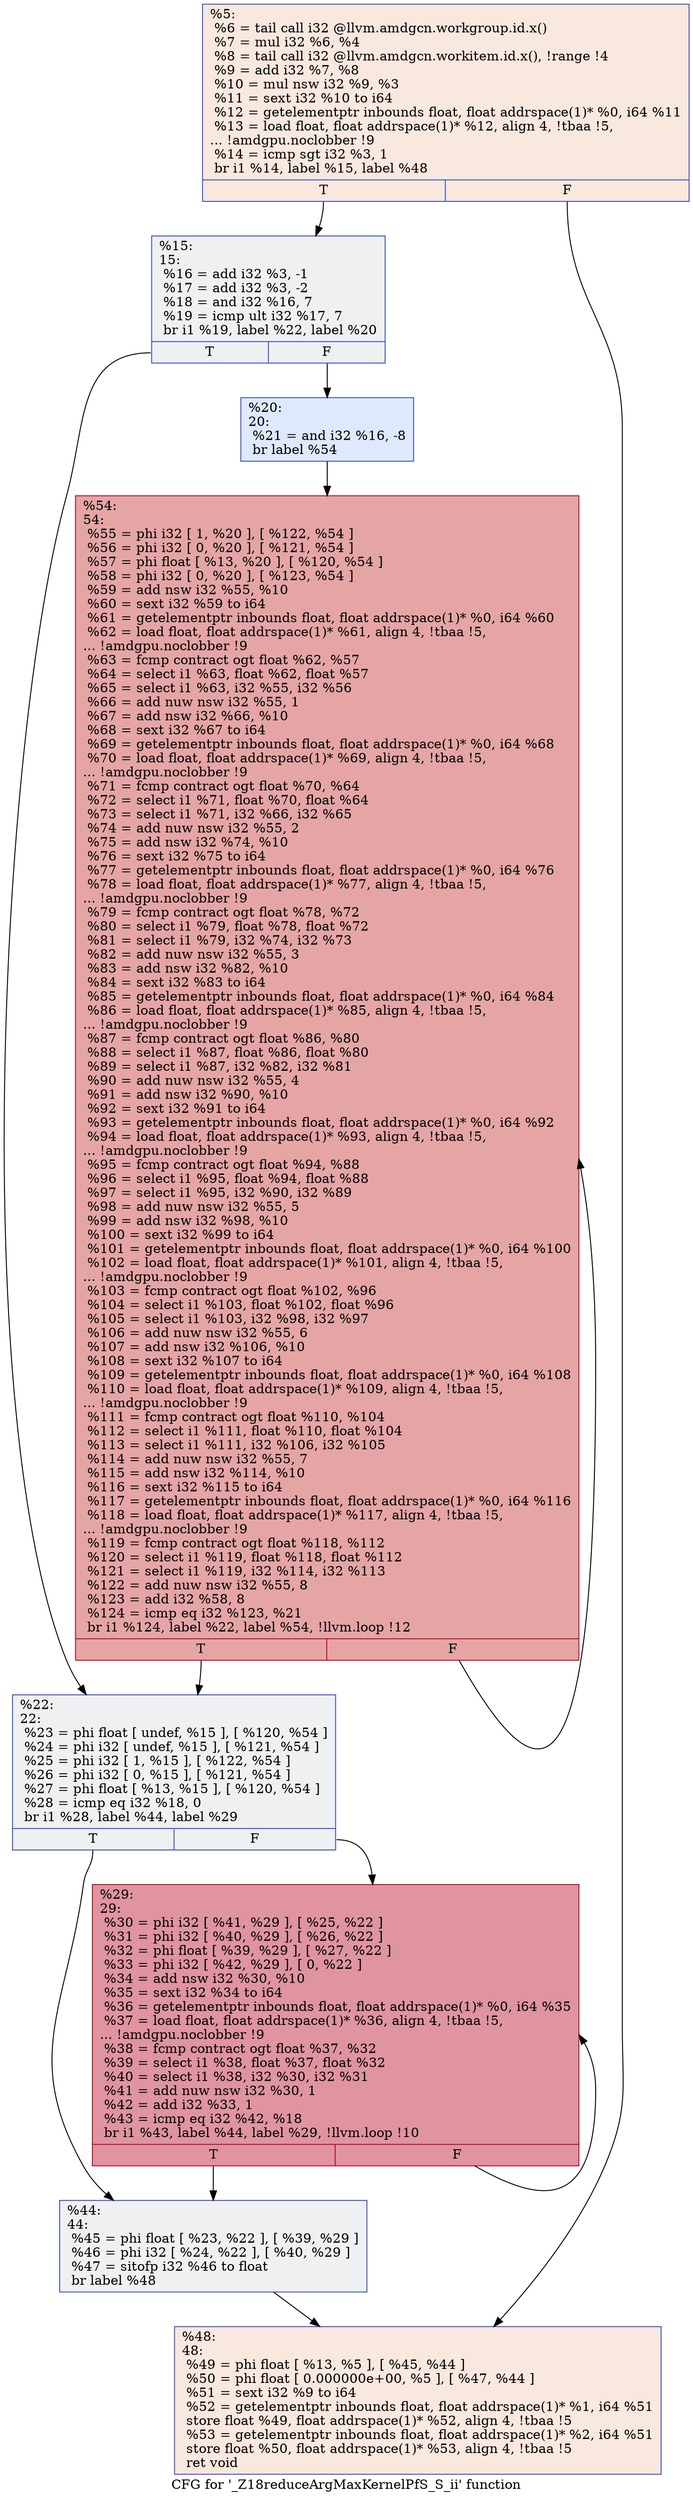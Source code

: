 digraph "CFG for '_Z18reduceArgMaxKernelPfS_S_ii' function" {
	label="CFG for '_Z18reduceArgMaxKernelPfS_S_ii' function";

	Node0x49d0370 [shape=record,color="#3d50c3ff", style=filled, fillcolor="#f2cab570",label="{%5:\l  %6 = tail call i32 @llvm.amdgcn.workgroup.id.x()\l  %7 = mul i32 %6, %4\l  %8 = tail call i32 @llvm.amdgcn.workitem.id.x(), !range !4\l  %9 = add i32 %7, %8\l  %10 = mul nsw i32 %9, %3\l  %11 = sext i32 %10 to i64\l  %12 = getelementptr inbounds float, float addrspace(1)* %0, i64 %11\l  %13 = load float, float addrspace(1)* %12, align 4, !tbaa !5,\l... !amdgpu.noclobber !9\l  %14 = icmp sgt i32 %3, 1\l  br i1 %14, label %15, label %48\l|{<s0>T|<s1>F}}"];
	Node0x49d0370:s0 -> Node0x49cf5d0;
	Node0x49d0370:s1 -> Node0x49d2080;
	Node0x49cf5d0 [shape=record,color="#3d50c3ff", style=filled, fillcolor="#d9dce170",label="{%15:\l15:                                               \l  %16 = add i32 %3, -1\l  %17 = add i32 %3, -2\l  %18 = and i32 %16, 7\l  %19 = icmp ult i32 %17, 7\l  br i1 %19, label %22, label %20\l|{<s0>T|<s1>F}}"];
	Node0x49cf5d0:s0 -> Node0x49d2540;
	Node0x49cf5d0:s1 -> Node0x49d2590;
	Node0x49d2590 [shape=record,color="#3d50c3ff", style=filled, fillcolor="#b5cdfa70",label="{%20:\l20:                                               \l  %21 = and i32 %16, -8\l  br label %54\l}"];
	Node0x49d2590 -> Node0x49d2760;
	Node0x49d2540 [shape=record,color="#3d50c3ff", style=filled, fillcolor="#d9dce170",label="{%22:\l22:                                               \l  %23 = phi float [ undef, %15 ], [ %120, %54 ]\l  %24 = phi i32 [ undef, %15 ], [ %121, %54 ]\l  %25 = phi i32 [ 1, %15 ], [ %122, %54 ]\l  %26 = phi i32 [ 0, %15 ], [ %121, %54 ]\l  %27 = phi float [ %13, %15 ], [ %120, %54 ]\l  %28 = icmp eq i32 %18, 0\l  br i1 %28, label %44, label %29\l|{<s0>T|<s1>F}}"];
	Node0x49d2540:s0 -> Node0x49d3180;
	Node0x49d2540:s1 -> Node0x49d3210;
	Node0x49d3210 [shape=record,color="#b70d28ff", style=filled, fillcolor="#b70d2870",label="{%29:\l29:                                               \l  %30 = phi i32 [ %41, %29 ], [ %25, %22 ]\l  %31 = phi i32 [ %40, %29 ], [ %26, %22 ]\l  %32 = phi float [ %39, %29 ], [ %27, %22 ]\l  %33 = phi i32 [ %42, %29 ], [ 0, %22 ]\l  %34 = add nsw i32 %30, %10\l  %35 = sext i32 %34 to i64\l  %36 = getelementptr inbounds float, float addrspace(1)* %0, i64 %35\l  %37 = load float, float addrspace(1)* %36, align 4, !tbaa !5,\l... !amdgpu.noclobber !9\l  %38 = fcmp contract ogt float %37, %32\l  %39 = select i1 %38, float %37, float %32\l  %40 = select i1 %38, i32 %30, i32 %31\l  %41 = add nuw nsw i32 %30, 1\l  %42 = add i32 %33, 1\l  %43 = icmp eq i32 %42, %18\l  br i1 %43, label %44, label %29, !llvm.loop !10\l|{<s0>T|<s1>F}}"];
	Node0x49d3210:s0 -> Node0x49d3180;
	Node0x49d3210:s1 -> Node0x49d3210;
	Node0x49d3180 [shape=record,color="#3d50c3ff", style=filled, fillcolor="#d9dce170",label="{%44:\l44:                                               \l  %45 = phi float [ %23, %22 ], [ %39, %29 ]\l  %46 = phi i32 [ %24, %22 ], [ %40, %29 ]\l  %47 = sitofp i32 %46 to float\l  br label %48\l}"];
	Node0x49d3180 -> Node0x49d2080;
	Node0x49d2080 [shape=record,color="#3d50c3ff", style=filled, fillcolor="#f2cab570",label="{%48:\l48:                                               \l  %49 = phi float [ %13, %5 ], [ %45, %44 ]\l  %50 = phi float [ 0.000000e+00, %5 ], [ %47, %44 ]\l  %51 = sext i32 %9 to i64\l  %52 = getelementptr inbounds float, float addrspace(1)* %1, i64 %51\l  store float %49, float addrspace(1)* %52, align 4, !tbaa !5\l  %53 = getelementptr inbounds float, float addrspace(1)* %2, i64 %51\l  store float %50, float addrspace(1)* %53, align 4, !tbaa !5\l  ret void\l}"];
	Node0x49d2760 [shape=record,color="#b70d28ff", style=filled, fillcolor="#c5333470",label="{%54:\l54:                                               \l  %55 = phi i32 [ 1, %20 ], [ %122, %54 ]\l  %56 = phi i32 [ 0, %20 ], [ %121, %54 ]\l  %57 = phi float [ %13, %20 ], [ %120, %54 ]\l  %58 = phi i32 [ 0, %20 ], [ %123, %54 ]\l  %59 = add nsw i32 %55, %10\l  %60 = sext i32 %59 to i64\l  %61 = getelementptr inbounds float, float addrspace(1)* %0, i64 %60\l  %62 = load float, float addrspace(1)* %61, align 4, !tbaa !5,\l... !amdgpu.noclobber !9\l  %63 = fcmp contract ogt float %62, %57\l  %64 = select i1 %63, float %62, float %57\l  %65 = select i1 %63, i32 %55, i32 %56\l  %66 = add nuw nsw i32 %55, 1\l  %67 = add nsw i32 %66, %10\l  %68 = sext i32 %67 to i64\l  %69 = getelementptr inbounds float, float addrspace(1)* %0, i64 %68\l  %70 = load float, float addrspace(1)* %69, align 4, !tbaa !5,\l... !amdgpu.noclobber !9\l  %71 = fcmp contract ogt float %70, %64\l  %72 = select i1 %71, float %70, float %64\l  %73 = select i1 %71, i32 %66, i32 %65\l  %74 = add nuw nsw i32 %55, 2\l  %75 = add nsw i32 %74, %10\l  %76 = sext i32 %75 to i64\l  %77 = getelementptr inbounds float, float addrspace(1)* %0, i64 %76\l  %78 = load float, float addrspace(1)* %77, align 4, !tbaa !5,\l... !amdgpu.noclobber !9\l  %79 = fcmp contract ogt float %78, %72\l  %80 = select i1 %79, float %78, float %72\l  %81 = select i1 %79, i32 %74, i32 %73\l  %82 = add nuw nsw i32 %55, 3\l  %83 = add nsw i32 %82, %10\l  %84 = sext i32 %83 to i64\l  %85 = getelementptr inbounds float, float addrspace(1)* %0, i64 %84\l  %86 = load float, float addrspace(1)* %85, align 4, !tbaa !5,\l... !amdgpu.noclobber !9\l  %87 = fcmp contract ogt float %86, %80\l  %88 = select i1 %87, float %86, float %80\l  %89 = select i1 %87, i32 %82, i32 %81\l  %90 = add nuw nsw i32 %55, 4\l  %91 = add nsw i32 %90, %10\l  %92 = sext i32 %91 to i64\l  %93 = getelementptr inbounds float, float addrspace(1)* %0, i64 %92\l  %94 = load float, float addrspace(1)* %93, align 4, !tbaa !5,\l... !amdgpu.noclobber !9\l  %95 = fcmp contract ogt float %94, %88\l  %96 = select i1 %95, float %94, float %88\l  %97 = select i1 %95, i32 %90, i32 %89\l  %98 = add nuw nsw i32 %55, 5\l  %99 = add nsw i32 %98, %10\l  %100 = sext i32 %99 to i64\l  %101 = getelementptr inbounds float, float addrspace(1)* %0, i64 %100\l  %102 = load float, float addrspace(1)* %101, align 4, !tbaa !5,\l... !amdgpu.noclobber !9\l  %103 = fcmp contract ogt float %102, %96\l  %104 = select i1 %103, float %102, float %96\l  %105 = select i1 %103, i32 %98, i32 %97\l  %106 = add nuw nsw i32 %55, 6\l  %107 = add nsw i32 %106, %10\l  %108 = sext i32 %107 to i64\l  %109 = getelementptr inbounds float, float addrspace(1)* %0, i64 %108\l  %110 = load float, float addrspace(1)* %109, align 4, !tbaa !5,\l... !amdgpu.noclobber !9\l  %111 = fcmp contract ogt float %110, %104\l  %112 = select i1 %111, float %110, float %104\l  %113 = select i1 %111, i32 %106, i32 %105\l  %114 = add nuw nsw i32 %55, 7\l  %115 = add nsw i32 %114, %10\l  %116 = sext i32 %115 to i64\l  %117 = getelementptr inbounds float, float addrspace(1)* %0, i64 %116\l  %118 = load float, float addrspace(1)* %117, align 4, !tbaa !5,\l... !amdgpu.noclobber !9\l  %119 = fcmp contract ogt float %118, %112\l  %120 = select i1 %119, float %118, float %112\l  %121 = select i1 %119, i32 %114, i32 %113\l  %122 = add nuw nsw i32 %55, 8\l  %123 = add i32 %58, 8\l  %124 = icmp eq i32 %123, %21\l  br i1 %124, label %22, label %54, !llvm.loop !12\l|{<s0>T|<s1>F}}"];
	Node0x49d2760:s0 -> Node0x49d2540;
	Node0x49d2760:s1 -> Node0x49d2760;
}
